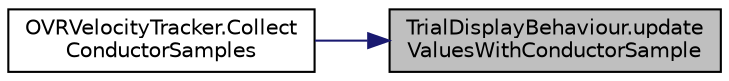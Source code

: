 digraph "TrialDisplayBehaviour.updateValuesWithConductorSample"
{
 // LATEX_PDF_SIZE
  edge [fontname="Helvetica",fontsize="10",labelfontname="Helvetica",labelfontsize="10"];
  node [fontname="Helvetica",fontsize="10",shape=record];
  rankdir="RL";
  Node1 [label="TrialDisplayBehaviour.update\lValuesWithConductorSample",height=0.2,width=0.4,color="black", fillcolor="grey75", style="filled", fontcolor="black",tooltip=" "];
  Node1 -> Node2 [dir="back",color="midnightblue",fontsize="10",style="solid",fontname="Helvetica"];
  Node2 [label="OVRVelocityTracker.Collect\lConductorSamples",height=0.2,width=0.4,color="black", fillcolor="white", style="filled",URL="$class_o_v_r_velocity_tracker.html#a800d664c6b37036a38bd9e705c6809d4",tooltip="Collects conductor samples every 'DistanceBetweenMeasurements' apart."];
}
